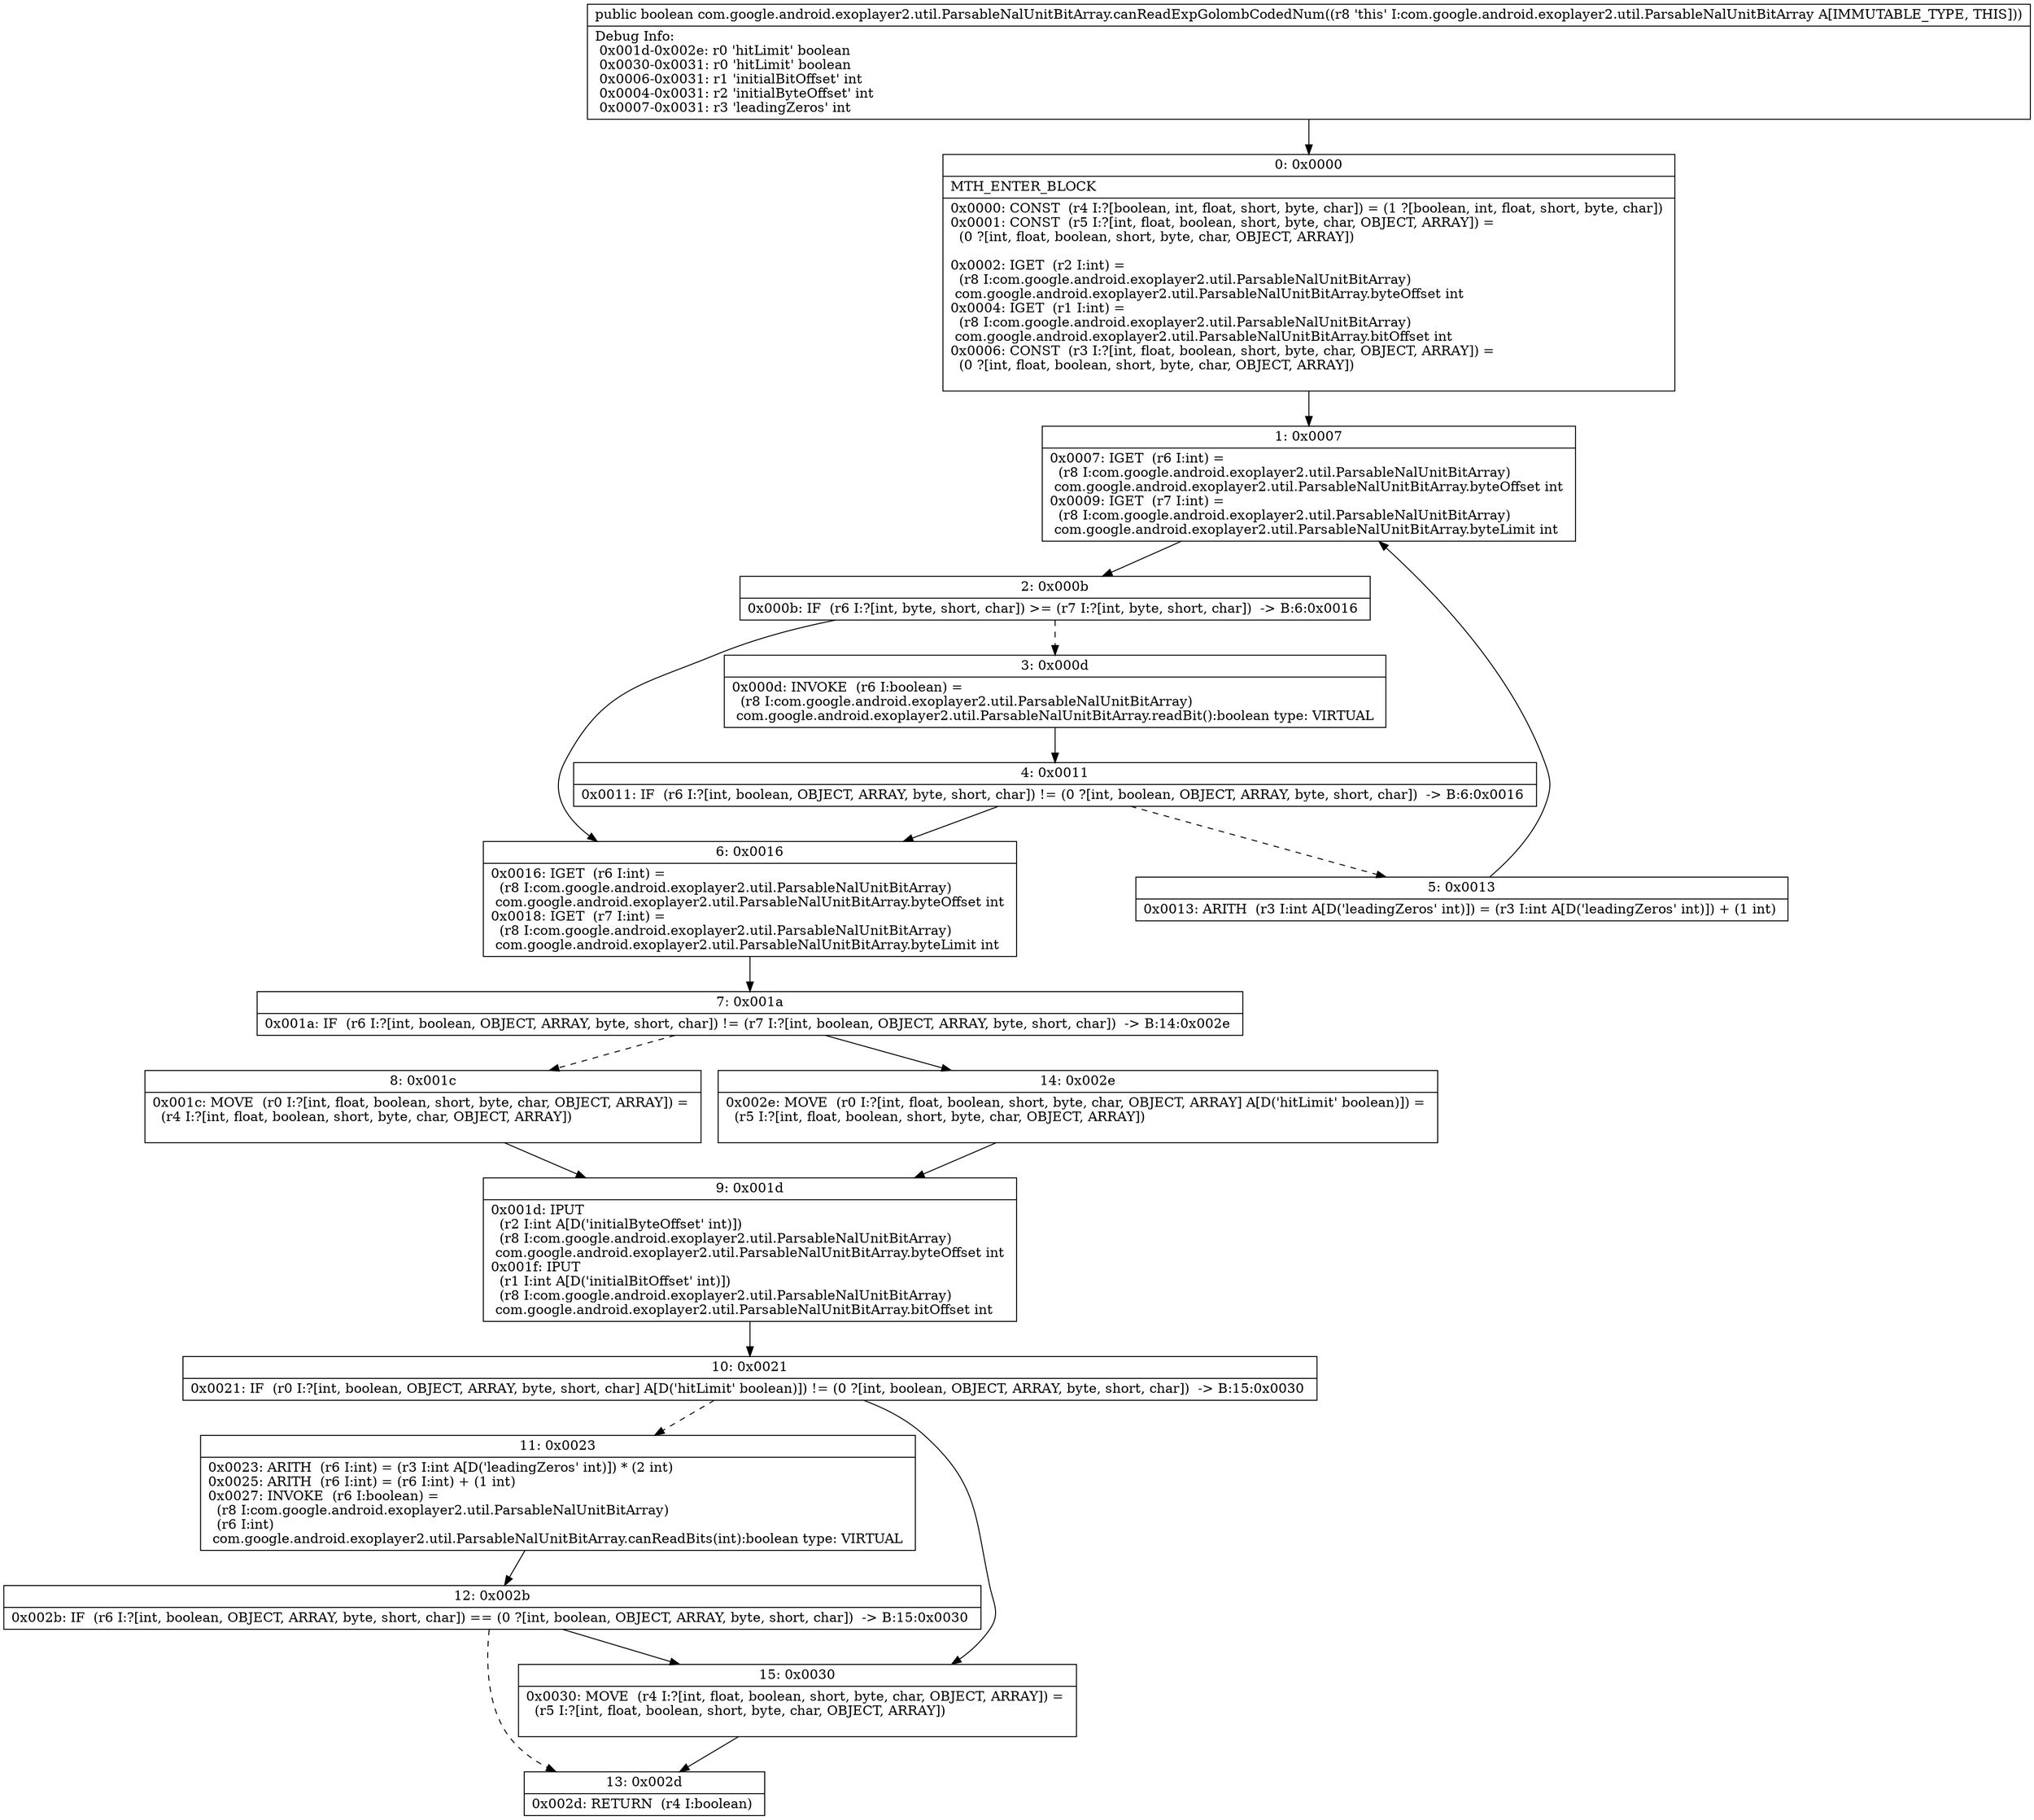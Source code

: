 digraph "CFG forcom.google.android.exoplayer2.util.ParsableNalUnitBitArray.canReadExpGolombCodedNum()Z" {
Node_0 [shape=record,label="{0\:\ 0x0000|MTH_ENTER_BLOCK\l|0x0000: CONST  (r4 I:?[boolean, int, float, short, byte, char]) = (1 ?[boolean, int, float, short, byte, char]) \l0x0001: CONST  (r5 I:?[int, float, boolean, short, byte, char, OBJECT, ARRAY]) = \l  (0 ?[int, float, boolean, short, byte, char, OBJECT, ARRAY])\l \l0x0002: IGET  (r2 I:int) = \l  (r8 I:com.google.android.exoplayer2.util.ParsableNalUnitBitArray)\l com.google.android.exoplayer2.util.ParsableNalUnitBitArray.byteOffset int \l0x0004: IGET  (r1 I:int) = \l  (r8 I:com.google.android.exoplayer2.util.ParsableNalUnitBitArray)\l com.google.android.exoplayer2.util.ParsableNalUnitBitArray.bitOffset int \l0x0006: CONST  (r3 I:?[int, float, boolean, short, byte, char, OBJECT, ARRAY]) = \l  (0 ?[int, float, boolean, short, byte, char, OBJECT, ARRAY])\l \l}"];
Node_1 [shape=record,label="{1\:\ 0x0007|0x0007: IGET  (r6 I:int) = \l  (r8 I:com.google.android.exoplayer2.util.ParsableNalUnitBitArray)\l com.google.android.exoplayer2.util.ParsableNalUnitBitArray.byteOffset int \l0x0009: IGET  (r7 I:int) = \l  (r8 I:com.google.android.exoplayer2.util.ParsableNalUnitBitArray)\l com.google.android.exoplayer2.util.ParsableNalUnitBitArray.byteLimit int \l}"];
Node_2 [shape=record,label="{2\:\ 0x000b|0x000b: IF  (r6 I:?[int, byte, short, char]) \>= (r7 I:?[int, byte, short, char])  \-\> B:6:0x0016 \l}"];
Node_3 [shape=record,label="{3\:\ 0x000d|0x000d: INVOKE  (r6 I:boolean) = \l  (r8 I:com.google.android.exoplayer2.util.ParsableNalUnitBitArray)\l com.google.android.exoplayer2.util.ParsableNalUnitBitArray.readBit():boolean type: VIRTUAL \l}"];
Node_4 [shape=record,label="{4\:\ 0x0011|0x0011: IF  (r6 I:?[int, boolean, OBJECT, ARRAY, byte, short, char]) != (0 ?[int, boolean, OBJECT, ARRAY, byte, short, char])  \-\> B:6:0x0016 \l}"];
Node_5 [shape=record,label="{5\:\ 0x0013|0x0013: ARITH  (r3 I:int A[D('leadingZeros' int)]) = (r3 I:int A[D('leadingZeros' int)]) + (1 int) \l}"];
Node_6 [shape=record,label="{6\:\ 0x0016|0x0016: IGET  (r6 I:int) = \l  (r8 I:com.google.android.exoplayer2.util.ParsableNalUnitBitArray)\l com.google.android.exoplayer2.util.ParsableNalUnitBitArray.byteOffset int \l0x0018: IGET  (r7 I:int) = \l  (r8 I:com.google.android.exoplayer2.util.ParsableNalUnitBitArray)\l com.google.android.exoplayer2.util.ParsableNalUnitBitArray.byteLimit int \l}"];
Node_7 [shape=record,label="{7\:\ 0x001a|0x001a: IF  (r6 I:?[int, boolean, OBJECT, ARRAY, byte, short, char]) != (r7 I:?[int, boolean, OBJECT, ARRAY, byte, short, char])  \-\> B:14:0x002e \l}"];
Node_8 [shape=record,label="{8\:\ 0x001c|0x001c: MOVE  (r0 I:?[int, float, boolean, short, byte, char, OBJECT, ARRAY]) = \l  (r4 I:?[int, float, boolean, short, byte, char, OBJECT, ARRAY])\l \l}"];
Node_9 [shape=record,label="{9\:\ 0x001d|0x001d: IPUT  \l  (r2 I:int A[D('initialByteOffset' int)])\l  (r8 I:com.google.android.exoplayer2.util.ParsableNalUnitBitArray)\l com.google.android.exoplayer2.util.ParsableNalUnitBitArray.byteOffset int \l0x001f: IPUT  \l  (r1 I:int A[D('initialBitOffset' int)])\l  (r8 I:com.google.android.exoplayer2.util.ParsableNalUnitBitArray)\l com.google.android.exoplayer2.util.ParsableNalUnitBitArray.bitOffset int \l}"];
Node_10 [shape=record,label="{10\:\ 0x0021|0x0021: IF  (r0 I:?[int, boolean, OBJECT, ARRAY, byte, short, char] A[D('hitLimit' boolean)]) != (0 ?[int, boolean, OBJECT, ARRAY, byte, short, char])  \-\> B:15:0x0030 \l}"];
Node_11 [shape=record,label="{11\:\ 0x0023|0x0023: ARITH  (r6 I:int) = (r3 I:int A[D('leadingZeros' int)]) * (2 int) \l0x0025: ARITH  (r6 I:int) = (r6 I:int) + (1 int) \l0x0027: INVOKE  (r6 I:boolean) = \l  (r8 I:com.google.android.exoplayer2.util.ParsableNalUnitBitArray)\l  (r6 I:int)\l com.google.android.exoplayer2.util.ParsableNalUnitBitArray.canReadBits(int):boolean type: VIRTUAL \l}"];
Node_12 [shape=record,label="{12\:\ 0x002b|0x002b: IF  (r6 I:?[int, boolean, OBJECT, ARRAY, byte, short, char]) == (0 ?[int, boolean, OBJECT, ARRAY, byte, short, char])  \-\> B:15:0x0030 \l}"];
Node_13 [shape=record,label="{13\:\ 0x002d|0x002d: RETURN  (r4 I:boolean) \l}"];
Node_14 [shape=record,label="{14\:\ 0x002e|0x002e: MOVE  (r0 I:?[int, float, boolean, short, byte, char, OBJECT, ARRAY] A[D('hitLimit' boolean)]) = \l  (r5 I:?[int, float, boolean, short, byte, char, OBJECT, ARRAY])\l \l}"];
Node_15 [shape=record,label="{15\:\ 0x0030|0x0030: MOVE  (r4 I:?[int, float, boolean, short, byte, char, OBJECT, ARRAY]) = \l  (r5 I:?[int, float, boolean, short, byte, char, OBJECT, ARRAY])\l \l}"];
MethodNode[shape=record,label="{public boolean com.google.android.exoplayer2.util.ParsableNalUnitBitArray.canReadExpGolombCodedNum((r8 'this' I:com.google.android.exoplayer2.util.ParsableNalUnitBitArray A[IMMUTABLE_TYPE, THIS]))  | Debug Info:\l  0x001d\-0x002e: r0 'hitLimit' boolean\l  0x0030\-0x0031: r0 'hitLimit' boolean\l  0x0006\-0x0031: r1 'initialBitOffset' int\l  0x0004\-0x0031: r2 'initialByteOffset' int\l  0x0007\-0x0031: r3 'leadingZeros' int\l}"];
MethodNode -> Node_0;
Node_0 -> Node_1;
Node_1 -> Node_2;
Node_2 -> Node_3[style=dashed];
Node_2 -> Node_6;
Node_3 -> Node_4;
Node_4 -> Node_5[style=dashed];
Node_4 -> Node_6;
Node_5 -> Node_1;
Node_6 -> Node_7;
Node_7 -> Node_8[style=dashed];
Node_7 -> Node_14;
Node_8 -> Node_9;
Node_9 -> Node_10;
Node_10 -> Node_11[style=dashed];
Node_10 -> Node_15;
Node_11 -> Node_12;
Node_12 -> Node_13[style=dashed];
Node_12 -> Node_15;
Node_14 -> Node_9;
Node_15 -> Node_13;
}

